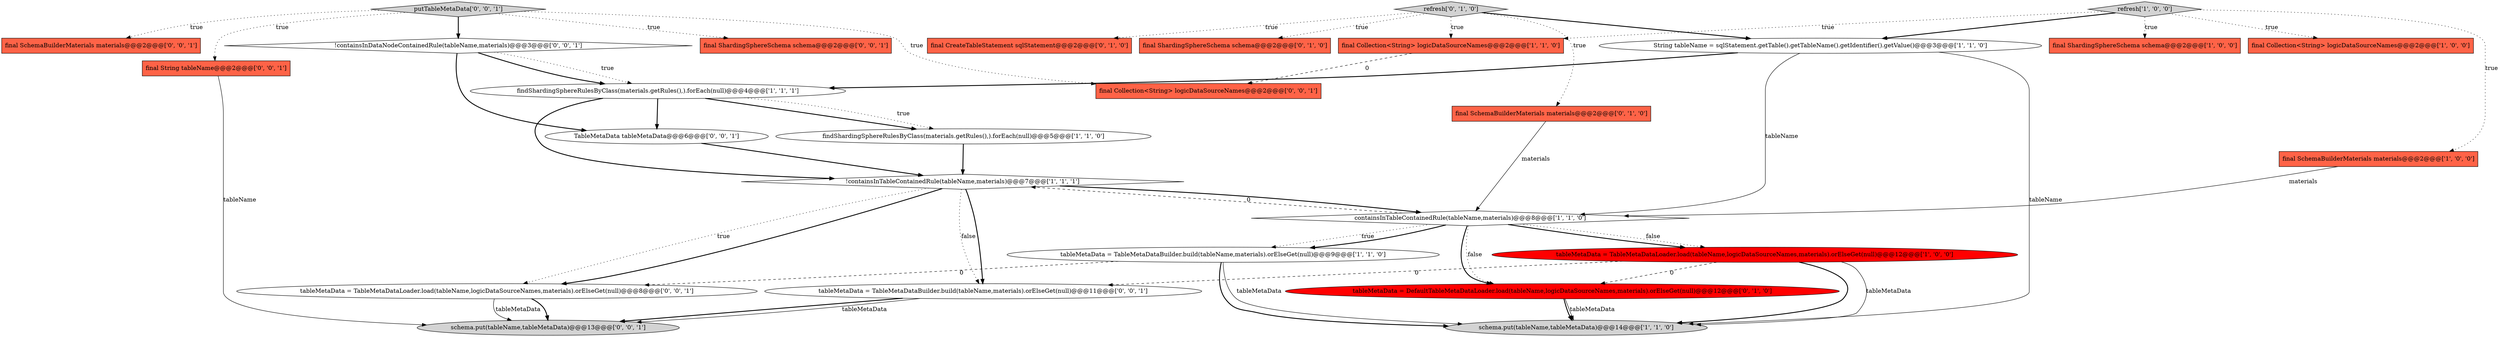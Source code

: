 digraph {
6 [style = filled, label = "findShardingSphereRulesByClass(materials.getRules(),).forEach(null)@@@5@@@['1', '1', '0']", fillcolor = white, shape = ellipse image = "AAA0AAABBB1BBB"];
5 [style = filled, label = "containsInTableContainedRule(tableName,materials)@@@8@@@['1', '1', '0']", fillcolor = white, shape = diamond image = "AAA0AAABBB1BBB"];
8 [style = filled, label = "schema.put(tableName,tableMetaData)@@@14@@@['1', '1', '0']", fillcolor = lightgray, shape = ellipse image = "AAA0AAABBB1BBB"];
14 [style = filled, label = "refresh['0', '1', '0']", fillcolor = lightgray, shape = diamond image = "AAA0AAABBB2BBB"];
15 [style = filled, label = "tableMetaData = DefaultTableMetaDataLoader.load(tableName,logicDataSourceNames,materials).orElseGet(null)@@@12@@@['0', '1', '0']", fillcolor = red, shape = ellipse image = "AAA1AAABBB2BBB"];
17 [style = filled, label = "final CreateTableStatement sqlStatement@@@2@@@['0', '1', '0']", fillcolor = tomato, shape = box image = "AAA0AAABBB2BBB"];
9 [style = filled, label = "!containsInTableContainedRule(tableName,materials)@@@7@@@['1', '1', '1']", fillcolor = white, shape = diamond image = "AAA0AAABBB1BBB"];
25 [style = filled, label = "final SchemaBuilderMaterials materials@@@2@@@['0', '0', '1']", fillcolor = tomato, shape = box image = "AAA0AAABBB3BBB"];
26 [style = filled, label = "tableMetaData = TableMetaDataBuilder.build(tableName,materials).orElseGet(null)@@@11@@@['0', '0', '1']", fillcolor = white, shape = ellipse image = "AAA0AAABBB3BBB"];
12 [style = filled, label = "tableMetaData = TableMetaDataBuilder.build(tableName,materials).orElseGet(null)@@@9@@@['1', '1', '0']", fillcolor = white, shape = ellipse image = "AAA0AAABBB1BBB"];
0 [style = filled, label = "String tableName = sqlStatement.getTable().getTableName().getIdentifier().getValue()@@@3@@@['1', '1', '0']", fillcolor = white, shape = ellipse image = "AAA0AAABBB1BBB"];
3 [style = filled, label = "tableMetaData = TableMetaDataLoader.load(tableName,logicDataSourceNames,materials).orElseGet(null)@@@12@@@['1', '0', '0']", fillcolor = red, shape = ellipse image = "AAA1AAABBB1BBB"];
23 [style = filled, label = "!containsInDataNodeContainedRule(tableName,materials)@@@3@@@['0', '0', '1']", fillcolor = white, shape = diamond image = "AAA0AAABBB3BBB"];
4 [style = filled, label = "refresh['1', '0', '0']", fillcolor = lightgray, shape = diamond image = "AAA0AAABBB1BBB"];
18 [style = filled, label = "final String tableName@@@2@@@['0', '0', '1']", fillcolor = tomato, shape = box image = "AAA0AAABBB3BBB"];
7 [style = filled, label = "final ShardingSphereSchema schema@@@2@@@['1', '0', '0']", fillcolor = tomato, shape = box image = "AAA0AAABBB1BBB"];
21 [style = filled, label = "putTableMetaData['0', '0', '1']", fillcolor = lightgray, shape = diamond image = "AAA0AAABBB3BBB"];
2 [style = filled, label = "final Collection<String> logicDataSourceNames@@@2@@@['1', '0', '0']", fillcolor = tomato, shape = box image = "AAA0AAABBB1BBB"];
24 [style = filled, label = "TableMetaData tableMetaData@@@6@@@['0', '0', '1']", fillcolor = white, shape = ellipse image = "AAA0AAABBB3BBB"];
16 [style = filled, label = "final SchemaBuilderMaterials materials@@@2@@@['0', '1', '0']", fillcolor = tomato, shape = box image = "AAA0AAABBB2BBB"];
20 [style = filled, label = "final ShardingSphereSchema schema@@@2@@@['0', '0', '1']", fillcolor = tomato, shape = box image = "AAA0AAABBB3BBB"];
19 [style = filled, label = "schema.put(tableName,tableMetaData)@@@13@@@['0', '0', '1']", fillcolor = lightgray, shape = ellipse image = "AAA0AAABBB3BBB"];
27 [style = filled, label = "final Collection<String> logicDataSourceNames@@@2@@@['0', '0', '1']", fillcolor = tomato, shape = box image = "AAA0AAABBB3BBB"];
11 [style = filled, label = "findShardingSphereRulesByClass(materials.getRules(),).forEach(null)@@@4@@@['1', '1', '1']", fillcolor = white, shape = ellipse image = "AAA0AAABBB1BBB"];
13 [style = filled, label = "final ShardingSphereSchema schema@@@2@@@['0', '1', '0']", fillcolor = tomato, shape = box image = "AAA0AAABBB2BBB"];
22 [style = filled, label = "tableMetaData = TableMetaDataLoader.load(tableName,logicDataSourceNames,materials).orElseGet(null)@@@8@@@['0', '0', '1']", fillcolor = white, shape = ellipse image = "AAA0AAABBB3BBB"];
10 [style = filled, label = "final Collection<String> logicDataSourceNames@@@2@@@['1', '1', '0']", fillcolor = tomato, shape = box image = "AAA0AAABBB1BBB"];
1 [style = filled, label = "final SchemaBuilderMaterials materials@@@2@@@['1', '0', '0']", fillcolor = tomato, shape = box image = "AAA0AAABBB1BBB"];
9->22 [style = bold, label=""];
5->3 [style = bold, label=""];
3->8 [style = solid, label="tableMetaData"];
21->20 [style = dotted, label="true"];
3->26 [style = dashed, label="0"];
18->19 [style = solid, label="tableName"];
22->19 [style = bold, label=""];
12->8 [style = solid, label="tableMetaData"];
0->5 [style = solid, label="tableName"];
22->19 [style = solid, label="tableMetaData"];
4->10 [style = dotted, label="true"];
4->1 [style = dotted, label="true"];
21->18 [style = dotted, label="true"];
11->6 [style = bold, label=""];
5->15 [style = dotted, label="false"];
0->8 [style = solid, label="tableName"];
4->7 [style = dotted, label="true"];
0->11 [style = bold, label=""];
5->15 [style = bold, label=""];
21->27 [style = dotted, label="true"];
5->9 [style = dashed, label="0"];
15->8 [style = solid, label="tableMetaData"];
5->12 [style = dotted, label="true"];
10->27 [style = dashed, label="0"];
26->19 [style = bold, label=""];
11->9 [style = bold, label=""];
11->24 [style = bold, label=""];
14->10 [style = dotted, label="true"];
14->13 [style = dotted, label="true"];
4->0 [style = bold, label=""];
9->26 [style = bold, label=""];
14->16 [style = dotted, label="true"];
14->17 [style = dotted, label="true"];
21->25 [style = dotted, label="true"];
16->5 [style = solid, label="materials"];
23->24 [style = bold, label=""];
14->0 [style = bold, label=""];
5->12 [style = bold, label=""];
12->8 [style = bold, label=""];
11->6 [style = dotted, label="true"];
3->8 [style = bold, label=""];
12->22 [style = dashed, label="0"];
5->3 [style = dotted, label="false"];
9->5 [style = bold, label=""];
3->15 [style = dashed, label="0"];
9->26 [style = dotted, label="false"];
1->5 [style = solid, label="materials"];
6->9 [style = bold, label=""];
23->11 [style = bold, label=""];
9->22 [style = dotted, label="true"];
26->19 [style = solid, label="tableMetaData"];
15->8 [style = bold, label=""];
4->2 [style = dotted, label="true"];
24->9 [style = bold, label=""];
21->23 [style = bold, label=""];
23->11 [style = dotted, label="true"];
}
